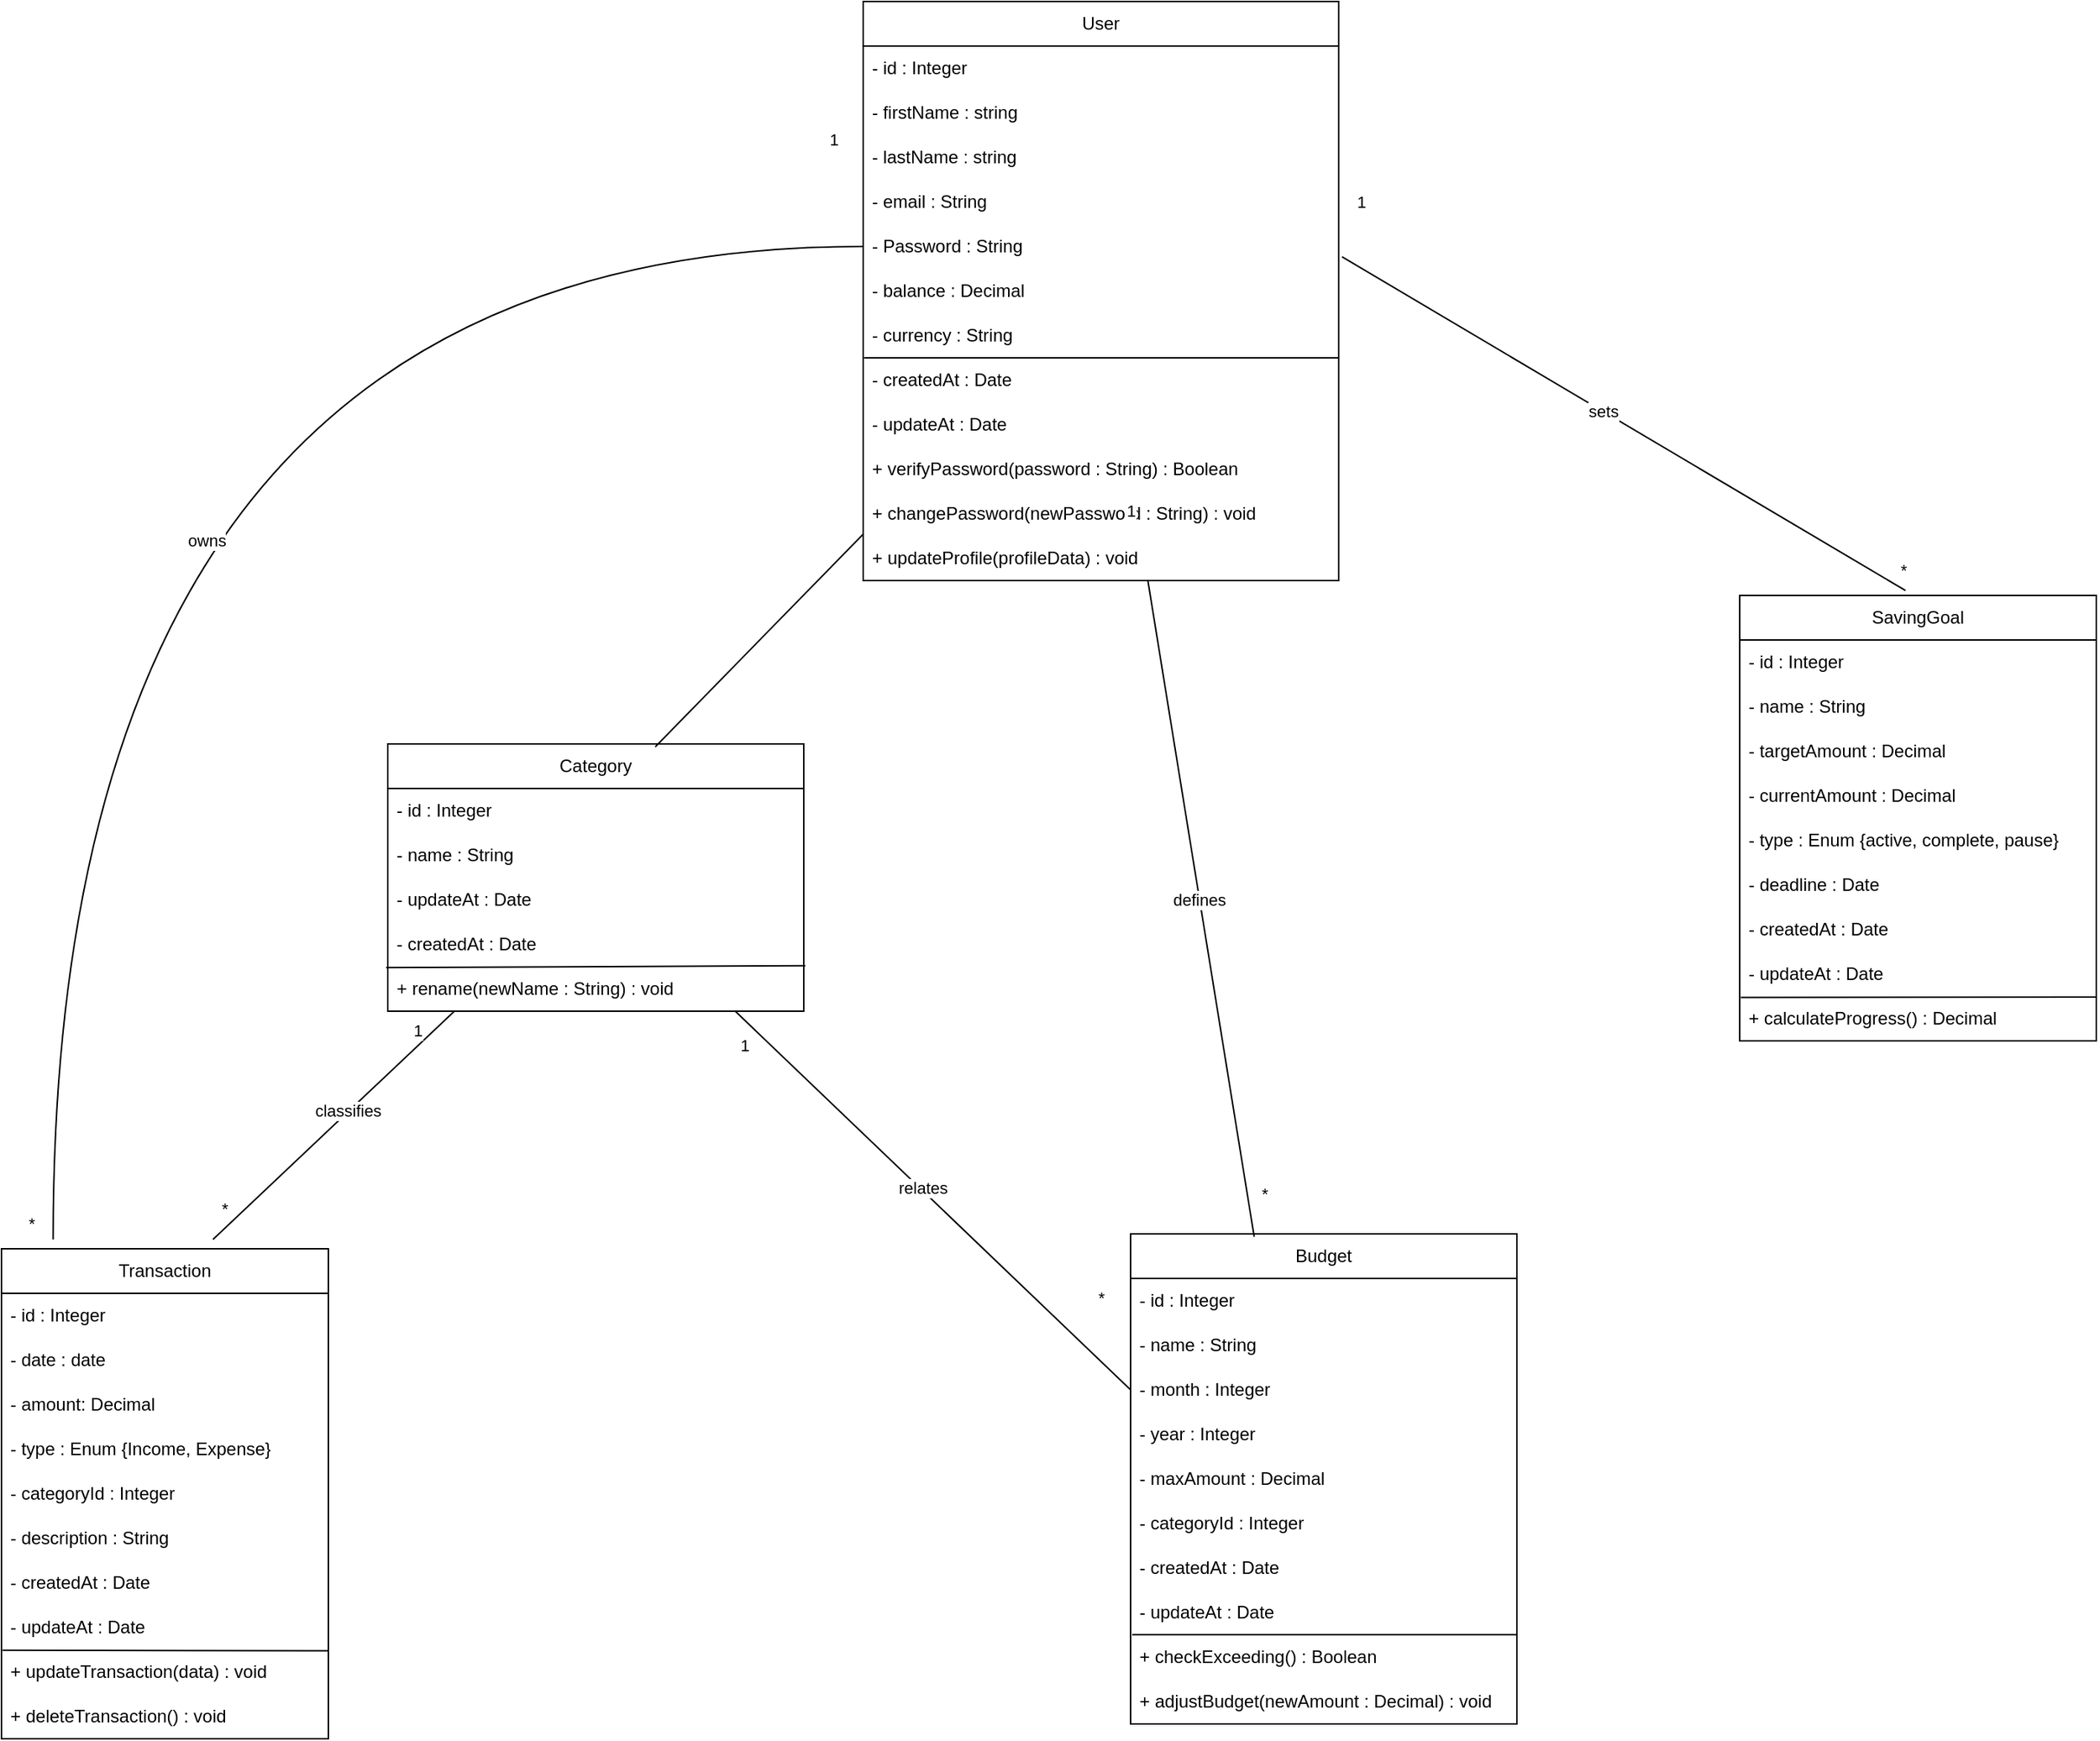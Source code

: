 <mxfile>
    <diagram id="MS8va_gqm-Svg0ohwXbm" name="Page-1">
        <mxGraphModel dx="755" dy="411" grid="1" gridSize="10" guides="1" tooltips="1" connect="1" arrows="1" fold="1" page="1" pageScale="1" pageWidth="850" pageHeight="1400" math="0" shadow="0">
            <root>
                <mxCell id="0"/>
                <mxCell id="1" parent="0"/>
                <mxCell id="2" value="User" style="swimlane;fontStyle=0;childLayout=stackLayout;horizontal=1;startSize=30;horizontalStack=0;resizeParent=1;resizeParentMax=0;resizeLast=0;collapsible=1;marginBottom=0;whiteSpace=wrap;html=1;" parent="1" vertex="1">
                    <mxGeometry x="690" y="150" width="320.09" height="390" as="geometry"/>
                </mxCell>
                <mxCell id="3" value="- id : Integer" style="text;strokeColor=none;fillColor=none;align=left;verticalAlign=middle;spacingLeft=4;spacingRight=4;overflow=hidden;points=[[0,0.5],[1,0.5]];portConstraint=eastwest;rotatable=0;whiteSpace=wrap;html=1;" parent="2" vertex="1">
                    <mxGeometry y="30" width="320.09" height="30" as="geometry"/>
                </mxCell>
                <mxCell id="107" value="- firstName : string" style="text;strokeColor=none;fillColor=none;align=left;verticalAlign=middle;spacingLeft=4;spacingRight=4;overflow=hidden;points=[[0,0.5],[1,0.5]];portConstraint=eastwest;rotatable=0;whiteSpace=wrap;html=1;" parent="2" vertex="1">
                    <mxGeometry y="60" width="320.09" height="30" as="geometry"/>
                </mxCell>
                <mxCell id="108" value="- lastName : string" style="text;strokeColor=none;fillColor=none;align=left;verticalAlign=middle;spacingLeft=4;spacingRight=4;overflow=hidden;points=[[0,0.5],[1,0.5]];portConstraint=eastwest;rotatable=0;whiteSpace=wrap;html=1;" parent="2" vertex="1">
                    <mxGeometry y="90" width="320.09" height="30" as="geometry"/>
                </mxCell>
                <mxCell id="4" value="- email : String" style="text;strokeColor=none;fillColor=none;align=left;verticalAlign=middle;spacingLeft=4;spacingRight=4;overflow=hidden;points=[[0,0.5],[1,0.5]];portConstraint=eastwest;rotatable=0;whiteSpace=wrap;html=1;" parent="2" vertex="1">
                    <mxGeometry y="120" width="320.09" height="30" as="geometry"/>
                </mxCell>
                <mxCell id="5" value="- Password : String" style="text;strokeColor=none;fillColor=none;align=left;verticalAlign=middle;spacingLeft=4;spacingRight=4;overflow=hidden;points=[[0,0.5],[1,0.5]];portConstraint=eastwest;rotatable=0;whiteSpace=wrap;html=1;" parent="2" vertex="1">
                    <mxGeometry y="150" width="320.09" height="30" as="geometry"/>
                </mxCell>
                <mxCell id="7" value="- balance : Decimal" style="text;strokeColor=none;fillColor=none;align=left;verticalAlign=middle;spacingLeft=4;spacingRight=4;overflow=hidden;points=[[0,0.5],[1,0.5]];portConstraint=eastwest;rotatable=0;whiteSpace=wrap;html=1;" parent="2" vertex="1">
                    <mxGeometry y="180" width="320.09" height="30" as="geometry"/>
                </mxCell>
                <mxCell id="8" value="- currency : String" style="text;strokeColor=none;fillColor=none;align=left;verticalAlign=middle;spacingLeft=4;spacingRight=4;overflow=hidden;points=[[0,0.5],[1,0.5]];portConstraint=eastwest;rotatable=0;whiteSpace=wrap;html=1;" parent="2" vertex="1">
                    <mxGeometry y="210" width="320.09" height="30" as="geometry"/>
                </mxCell>
                <mxCell id="58" value="- createdAt : Date" style="text;strokeColor=none;fillColor=none;align=left;verticalAlign=middle;spacingLeft=4;spacingRight=4;overflow=hidden;points=[[0,0.5],[1,0.5]];portConstraint=eastwest;rotatable=0;whiteSpace=wrap;html=1;" parent="2" vertex="1">
                    <mxGeometry y="240" width="320.09" height="30" as="geometry"/>
                </mxCell>
                <mxCell id="59" value="- updateAt : Date" style="text;strokeColor=none;fillColor=none;align=left;verticalAlign=middle;spacingLeft=4;spacingRight=4;overflow=hidden;points=[[0,0.5],[1,0.5]];portConstraint=eastwest;rotatable=0;whiteSpace=wrap;html=1;" parent="2" vertex="1">
                    <mxGeometry y="270" width="320.09" height="30" as="geometry"/>
                </mxCell>
                <mxCell id="64" value="" style="endArrow=none;html=1;entryX=0.002;entryY=0.247;entryDx=0;entryDy=0;entryPerimeter=0;exitX=1;exitY=0.247;exitDx=0;exitDy=0;exitPerimeter=0;" parent="2" edge="1">
                    <mxGeometry width="50" height="50" relative="1" as="geometry">
                        <mxPoint x="320.09" y="240.0" as="sourcePoint"/>
                        <mxPoint x="0.64" y="240.0" as="targetPoint"/>
                    </mxGeometry>
                </mxCell>
                <mxCell id="60" value="+ verifyPassword(password : String) : Boolean" style="text;strokeColor=none;fillColor=none;align=left;verticalAlign=middle;spacingLeft=4;spacingRight=4;overflow=hidden;points=[[0,0.5],[1,0.5]];portConstraint=eastwest;rotatable=0;whiteSpace=wrap;html=1;" parent="2" vertex="1">
                    <mxGeometry y="300" width="320.09" height="30" as="geometry"/>
                </mxCell>
                <mxCell id="61" value="+ changePassword(newPassword : String) : void" style="text;strokeColor=none;fillColor=none;align=left;verticalAlign=middle;spacingLeft=4;spacingRight=4;overflow=hidden;points=[[0,0.5],[1,0.5]];portConstraint=eastwest;rotatable=0;whiteSpace=wrap;html=1;" parent="2" vertex="1">
                    <mxGeometry y="330" width="320.09" height="30" as="geometry"/>
                </mxCell>
                <mxCell id="65" value="+ updateProfile(profileData) : void" style="text;strokeColor=none;fillColor=none;align=left;verticalAlign=middle;spacingLeft=4;spacingRight=4;overflow=hidden;points=[[0,0.5],[1,0.5]];portConstraint=eastwest;rotatable=0;whiteSpace=wrap;html=1;" parent="2" vertex="1">
                    <mxGeometry y="360" width="320.09" height="30" as="geometry"/>
                </mxCell>
                <mxCell id="9" value="Category" style="swimlane;fontStyle=0;childLayout=stackLayout;horizontal=1;startSize=30;horizontalStack=0;resizeParent=1;resizeParentMax=0;resizeLast=0;collapsible=1;marginBottom=0;whiteSpace=wrap;html=1;" parent="1" vertex="1">
                    <mxGeometry x="370" y="650" width="280" height="180" as="geometry"/>
                </mxCell>
                <mxCell id="10" value="- id : Integer" style="text;strokeColor=none;fillColor=none;align=left;verticalAlign=middle;spacingLeft=4;spacingRight=4;overflow=hidden;points=[[0,0.5],[1,0.5]];portConstraint=eastwest;rotatable=0;whiteSpace=wrap;html=1;" parent="9" vertex="1">
                    <mxGeometry y="30" width="280" height="30" as="geometry"/>
                </mxCell>
                <mxCell id="109" value="- name : String" style="text;strokeColor=none;fillColor=none;align=left;verticalAlign=middle;spacingLeft=4;spacingRight=4;overflow=hidden;points=[[0,0.5],[1,0.5]];portConstraint=eastwest;rotatable=0;whiteSpace=wrap;html=1;" vertex="1" parent="9">
                    <mxGeometry y="60" width="280" height="30" as="geometry"/>
                </mxCell>
                <mxCell id="68" value="- updateAt : Date" style="text;strokeColor=none;fillColor=none;align=left;verticalAlign=middle;spacingLeft=4;spacingRight=4;overflow=hidden;points=[[0,0.5],[1,0.5]];portConstraint=eastwest;rotatable=0;whiteSpace=wrap;html=1;" parent="9" vertex="1">
                    <mxGeometry y="90" width="280" height="30" as="geometry"/>
                </mxCell>
                <mxCell id="67" value="- createdAt : Date" style="text;strokeColor=none;fillColor=none;align=left;verticalAlign=middle;spacingLeft=4;spacingRight=4;overflow=hidden;points=[[0,0.5],[1,0.5]];portConstraint=eastwest;rotatable=0;whiteSpace=wrap;html=1;" parent="9" vertex="1">
                    <mxGeometry y="120" width="280" height="30" as="geometry"/>
                </mxCell>
                <mxCell id="73" value="+ rename(newName : String) : void" style="text;strokeColor=none;fillColor=none;align=left;verticalAlign=middle;spacingLeft=4;spacingRight=4;overflow=hidden;points=[[0,0.5],[1,0.5]];portConstraint=eastwest;rotatable=0;whiteSpace=wrap;html=1;" parent="9" vertex="1">
                    <mxGeometry y="150" width="280" height="30" as="geometry"/>
                </mxCell>
                <mxCell id="74" value="" style="endArrow=none;html=1;entryX=-0.004;entryY=0.021;entryDx=0;entryDy=0;entryPerimeter=0;exitX=1.004;exitY=-0.022;exitDx=0;exitDy=0;exitPerimeter=0;" parent="9" source="73" target="73" edge="1">
                    <mxGeometry width="50" height="50" relative="1" as="geometry">
                        <mxPoint x="60" y="200" as="sourcePoint"/>
                        <mxPoint x="110" y="150" as="targetPoint"/>
                    </mxGeometry>
                </mxCell>
                <mxCell id="15" value="Transaction" style="swimlane;fontStyle=0;childLayout=stackLayout;horizontal=1;startSize=30;horizontalStack=0;resizeParent=1;resizeParentMax=0;resizeLast=0;collapsible=1;marginBottom=0;whiteSpace=wrap;html=1;" parent="1" vertex="1">
                    <mxGeometry x="110" y="990" width="220" height="330" as="geometry"/>
                </mxCell>
                <mxCell id="16" value="- id : Integer" style="text;strokeColor=none;fillColor=none;align=left;verticalAlign=middle;spacingLeft=4;spacingRight=4;overflow=hidden;points=[[0,0.5],[1,0.5]];portConstraint=eastwest;rotatable=0;whiteSpace=wrap;html=1;" parent="15" vertex="1">
                    <mxGeometry y="30" width="220" height="30" as="geometry"/>
                </mxCell>
                <mxCell id="17" value="- date : date" style="text;strokeColor=none;fillColor=none;align=left;verticalAlign=middle;spacingLeft=4;spacingRight=4;overflow=hidden;points=[[0,0.5],[1,0.5]];portConstraint=eastwest;rotatable=0;whiteSpace=wrap;html=1;" parent="15" vertex="1">
                    <mxGeometry y="60" width="220" height="30" as="geometry"/>
                </mxCell>
                <mxCell id="18" value="- amount: Decimal" style="text;strokeColor=none;fillColor=none;align=left;verticalAlign=middle;spacingLeft=4;spacingRight=4;overflow=hidden;points=[[0,0.5],[1,0.5]];portConstraint=eastwest;rotatable=0;whiteSpace=wrap;html=1;" parent="15" vertex="1">
                    <mxGeometry y="90" width="220" height="30" as="geometry"/>
                </mxCell>
                <mxCell id="19" value="- type : Enum {Income, Expense}" style="text;strokeColor=none;fillColor=none;align=left;verticalAlign=middle;spacingLeft=4;spacingRight=4;overflow=hidden;points=[[0,0.5],[1,0.5]];portConstraint=eastwest;rotatable=0;whiteSpace=wrap;html=1;" parent="15" vertex="1">
                    <mxGeometry y="120" width="220" height="30" as="geometry"/>
                </mxCell>
                <mxCell id="20" value="- categoryId : Integer" style="text;strokeColor=none;fillColor=none;align=left;verticalAlign=middle;spacingLeft=4;spacingRight=4;overflow=hidden;points=[[0,0.5],[1,0.5]];portConstraint=eastwest;rotatable=0;whiteSpace=wrap;html=1;" parent="15" vertex="1">
                    <mxGeometry y="150" width="220" height="30" as="geometry"/>
                </mxCell>
                <mxCell id="21" value="- description : String" style="text;strokeColor=none;fillColor=none;align=left;verticalAlign=middle;spacingLeft=4;spacingRight=4;overflow=hidden;points=[[0,0.5],[1,0.5]];portConstraint=eastwest;rotatable=0;whiteSpace=wrap;html=1;" parent="15" vertex="1">
                    <mxGeometry y="180" width="220" height="30" as="geometry"/>
                </mxCell>
                <mxCell id="75" value="- createdAt : Date" style="text;strokeColor=none;fillColor=none;align=left;verticalAlign=middle;spacingLeft=4;spacingRight=4;overflow=hidden;points=[[0,0.5],[1,0.5]];portConstraint=eastwest;rotatable=0;whiteSpace=wrap;html=1;" parent="15" vertex="1">
                    <mxGeometry y="210" width="220" height="30" as="geometry"/>
                </mxCell>
                <mxCell id="76" value="- updateAt : Date" style="text;strokeColor=none;fillColor=none;align=left;verticalAlign=middle;spacingLeft=4;spacingRight=4;overflow=hidden;points=[[0,0.5],[1,0.5]];portConstraint=eastwest;rotatable=0;whiteSpace=wrap;html=1;" parent="15" vertex="1">
                    <mxGeometry y="240" width="220" height="30" as="geometry"/>
                </mxCell>
                <mxCell id="77" value="+ updateTransaction(data) : void" style="text;strokeColor=none;fillColor=none;align=left;verticalAlign=middle;spacingLeft=4;spacingRight=4;overflow=hidden;points=[[0,0.5],[1,0.5]];portConstraint=eastwest;rotatable=0;whiteSpace=wrap;html=1;" parent="15" vertex="1">
                    <mxGeometry y="270" width="220" height="30" as="geometry"/>
                </mxCell>
                <mxCell id="78" value="+ deleteTransaction() : void" style="text;strokeColor=none;fillColor=none;align=left;verticalAlign=middle;spacingLeft=4;spacingRight=4;overflow=hidden;points=[[0,0.5],[1,0.5]];portConstraint=eastwest;rotatable=0;whiteSpace=wrap;html=1;" parent="15" vertex="1">
                    <mxGeometry y="300" width="220" height="30" as="geometry"/>
                </mxCell>
                <mxCell id="79" value="" style="endArrow=none;html=1;exitX=0.003;exitY=1.012;exitDx=0;exitDy=0;exitPerimeter=0;entryX=0.999;entryY=1.027;entryDx=0;entryDy=0;entryPerimeter=0;" parent="15" source="76" target="76" edge="1">
                    <mxGeometry width="50" height="50" relative="1" as="geometry">
                        <mxPoint x="200" y="210" as="sourcePoint"/>
                        <mxPoint x="250" y="160" as="targetPoint"/>
                    </mxGeometry>
                </mxCell>
                <mxCell id="22" value="Budget" style="swimlane;fontStyle=0;childLayout=stackLayout;horizontal=1;startSize=30;horizontalStack=0;resizeParent=1;resizeParentMax=0;resizeLast=0;collapsible=1;marginBottom=0;whiteSpace=wrap;html=1;" parent="1" vertex="1">
                    <mxGeometry x="870" y="980" width="260" height="330" as="geometry"/>
                </mxCell>
                <mxCell id="23" value="- id : Integer" style="text;strokeColor=none;fillColor=none;align=left;verticalAlign=middle;spacingLeft=4;spacingRight=4;overflow=hidden;points=[[0,0.5],[1,0.5]];portConstraint=eastwest;rotatable=0;whiteSpace=wrap;html=1;" parent="22" vertex="1">
                    <mxGeometry y="30" width="260" height="30" as="geometry"/>
                </mxCell>
                <mxCell id="11" value="- name : String" style="text;strokeColor=none;fillColor=none;align=left;verticalAlign=middle;spacingLeft=4;spacingRight=4;overflow=hidden;points=[[0,0.5],[1,0.5]];portConstraint=eastwest;rotatable=0;whiteSpace=wrap;html=1;" parent="22" vertex="1">
                    <mxGeometry y="60" width="260" height="30" as="geometry"/>
                </mxCell>
                <mxCell id="24" value="- month : Integer" style="text;strokeColor=none;fillColor=none;align=left;verticalAlign=middle;spacingLeft=4;spacingRight=4;overflow=hidden;points=[[0,0.5],[1,0.5]];portConstraint=eastwest;rotatable=0;whiteSpace=wrap;html=1;" parent="22" vertex="1">
                    <mxGeometry y="90" width="260" height="30" as="geometry"/>
                </mxCell>
                <mxCell id="25" value="- year : Integer" style="text;strokeColor=none;fillColor=none;align=left;verticalAlign=middle;spacingLeft=4;spacingRight=4;overflow=hidden;points=[[0,0.5],[1,0.5]];portConstraint=eastwest;rotatable=0;whiteSpace=wrap;html=1;" parent="22" vertex="1">
                    <mxGeometry y="120" width="260" height="30" as="geometry"/>
                </mxCell>
                <mxCell id="26" value="- maxAmount : Decimal" style="text;strokeColor=none;fillColor=none;align=left;verticalAlign=middle;spacingLeft=4;spacingRight=4;overflow=hidden;points=[[0,0.5],[1,0.5]];portConstraint=eastwest;rotatable=0;whiteSpace=wrap;html=1;" parent="22" vertex="1">
                    <mxGeometry y="150" width="260" height="30" as="geometry"/>
                </mxCell>
                <mxCell id="38" value="- categoryId : Integer" style="text;strokeColor=none;fillColor=none;align=left;verticalAlign=middle;spacingLeft=4;spacingRight=4;overflow=hidden;points=[[0,0.5],[1,0.5]];portConstraint=eastwest;rotatable=0;whiteSpace=wrap;html=1;" parent="22" vertex="1">
                    <mxGeometry y="180" width="260" height="30" as="geometry"/>
                </mxCell>
                <mxCell id="80" value="- createdAt : Date" style="text;strokeColor=none;fillColor=none;align=left;verticalAlign=middle;spacingLeft=4;spacingRight=4;overflow=hidden;points=[[0,0.5],[1,0.5]];portConstraint=eastwest;rotatable=0;whiteSpace=wrap;html=1;" parent="22" vertex="1">
                    <mxGeometry y="210" width="260" height="30" as="geometry"/>
                </mxCell>
                <mxCell id="81" value="- updateAt : Date" style="text;strokeColor=none;fillColor=none;align=left;verticalAlign=middle;spacingLeft=4;spacingRight=4;overflow=hidden;points=[[0,0.5],[1,0.5]];portConstraint=eastwest;rotatable=0;whiteSpace=wrap;html=1;" parent="22" vertex="1">
                    <mxGeometry y="240" width="260" height="30" as="geometry"/>
                </mxCell>
                <mxCell id="82" value="+ checkExceeding() : Boolean" style="text;strokeColor=none;fillColor=none;align=left;verticalAlign=middle;spacingLeft=4;spacingRight=4;overflow=hidden;points=[[0,0.5],[1,0.5]];portConstraint=eastwest;rotatable=0;whiteSpace=wrap;html=1;" parent="22" vertex="1">
                    <mxGeometry y="270" width="260" height="30" as="geometry"/>
                </mxCell>
                <mxCell id="83" value="+ adjustBudget(newAmount : Decimal) : void" style="text;strokeColor=none;fillColor=none;align=left;verticalAlign=middle;spacingLeft=4;spacingRight=4;overflow=hidden;points=[[0,0.5],[1,0.5]];portConstraint=eastwest;rotatable=0;whiteSpace=wrap;html=1;" parent="22" vertex="1">
                    <mxGeometry y="300" width="260" height="30" as="geometry"/>
                </mxCell>
                <mxCell id="84" value="" style="endArrow=none;html=1;exitX=0.004;exitY=-0.006;exitDx=0;exitDy=0;exitPerimeter=0;entryX=1;entryY=-0.006;entryDx=0;entryDy=0;entryPerimeter=0;" parent="22" source="82" target="82" edge="1">
                    <mxGeometry width="50" height="50" relative="1" as="geometry">
                        <mxPoint x="30" y="250" as="sourcePoint"/>
                        <mxPoint x="80" y="200" as="targetPoint"/>
                    </mxGeometry>
                </mxCell>
                <mxCell id="28" value="SavingGoal" style="swimlane;fontStyle=0;childLayout=stackLayout;horizontal=1;startSize=30;horizontalStack=0;resizeParent=1;resizeParentMax=0;resizeLast=0;collapsible=1;marginBottom=0;whiteSpace=wrap;html=1;" parent="1" vertex="1">
                    <mxGeometry x="1280" y="550" width="240" height="300" as="geometry"/>
                </mxCell>
                <mxCell id="29" value="- id : Integer" style="text;strokeColor=none;fillColor=none;align=left;verticalAlign=middle;spacingLeft=4;spacingRight=4;overflow=hidden;points=[[0,0.5],[1,0.5]];portConstraint=eastwest;rotatable=0;whiteSpace=wrap;html=1;" parent="28" vertex="1">
                    <mxGeometry y="30" width="240" height="30" as="geometry"/>
                </mxCell>
                <mxCell id="30" value="- name : String" style="text;strokeColor=none;fillColor=none;align=left;verticalAlign=middle;spacingLeft=4;spacingRight=4;overflow=hidden;points=[[0,0.5],[1,0.5]];portConstraint=eastwest;rotatable=0;whiteSpace=wrap;html=1;" parent="28" vertex="1">
                    <mxGeometry y="60" width="240" height="30" as="geometry"/>
                </mxCell>
                <mxCell id="31" value="- targetAmount : Decimal" style="text;strokeColor=none;fillColor=none;align=left;verticalAlign=middle;spacingLeft=4;spacingRight=4;overflow=hidden;points=[[0,0.5],[1,0.5]];portConstraint=eastwest;rotatable=0;whiteSpace=wrap;html=1;" parent="28" vertex="1">
                    <mxGeometry y="90" width="240" height="30" as="geometry"/>
                </mxCell>
                <mxCell id="32" value="- currentAmount : Decimal" style="text;strokeColor=none;fillColor=none;align=left;verticalAlign=middle;spacingLeft=4;spacingRight=4;overflow=hidden;points=[[0,0.5],[1,0.5]];portConstraint=eastwest;rotatable=0;whiteSpace=wrap;html=1;" parent="28" vertex="1">
                    <mxGeometry y="120" width="240" height="30" as="geometry"/>
                </mxCell>
                <mxCell id="110" value="- type : Enum {active, complete, pause}" style="text;strokeColor=none;fillColor=none;align=left;verticalAlign=middle;spacingLeft=4;spacingRight=4;overflow=hidden;points=[[0,0.5],[1,0.5]];portConstraint=eastwest;rotatable=0;whiteSpace=wrap;html=1;" vertex="1" parent="28">
                    <mxGeometry y="150" width="240" height="30" as="geometry"/>
                </mxCell>
                <mxCell id="33" value="- deadline : Date" style="text;strokeColor=none;fillColor=none;align=left;verticalAlign=middle;spacingLeft=4;spacingRight=4;overflow=hidden;points=[[0,0.5],[1,0.5]];portConstraint=eastwest;rotatable=0;whiteSpace=wrap;html=1;" parent="28" vertex="1">
                    <mxGeometry y="180" width="240" height="30" as="geometry"/>
                </mxCell>
                <mxCell id="85" value="- createdAt : Date" style="text;strokeColor=none;fillColor=none;align=left;verticalAlign=middle;spacingLeft=4;spacingRight=4;overflow=hidden;points=[[0,0.5],[1,0.5]];portConstraint=eastwest;rotatable=0;whiteSpace=wrap;html=1;" parent="28" vertex="1">
                    <mxGeometry y="210" width="240" height="30" as="geometry"/>
                </mxCell>
                <mxCell id="86" value="- updateAt : Date" style="text;strokeColor=none;fillColor=none;align=left;verticalAlign=middle;spacingLeft=4;spacingRight=4;overflow=hidden;points=[[0,0.5],[1,0.5]];portConstraint=eastwest;rotatable=0;whiteSpace=wrap;html=1;" parent="28" vertex="1">
                    <mxGeometry y="240" width="240" height="30" as="geometry"/>
                </mxCell>
                <mxCell id="87" value="+ calculateProgress() : Decimal" style="text;strokeColor=none;fillColor=none;align=left;verticalAlign=middle;spacingLeft=4;spacingRight=4;overflow=hidden;points=[[0,0.5],[1,0.5]];portConstraint=eastwest;rotatable=0;whiteSpace=wrap;html=1;" parent="28" vertex="1">
                    <mxGeometry y="270" width="240" height="30" as="geometry"/>
                </mxCell>
                <mxCell id="88" value="" style="endArrow=none;html=1;exitX=0.003;exitY=1.025;exitDx=0;exitDy=0;exitPerimeter=0;entryX=0.998;entryY=1.016;entryDx=0;entryDy=0;entryPerimeter=0;" parent="28" source="86" target="86" edge="1">
                    <mxGeometry width="50" height="50" relative="1" as="geometry">
                        <mxPoint x="30" y="290" as="sourcePoint"/>
                        <mxPoint x="80" y="240" as="targetPoint"/>
                    </mxGeometry>
                </mxCell>
                <mxCell id="35" value="" style="endArrow=none;html=1;entryX=0;entryY=0.5;entryDx=0;entryDy=0;exitX=0.158;exitY=-0.019;exitDx=0;exitDy=0;edgeStyle=orthogonalEdgeStyle;curved=1;exitPerimeter=0;" parent="1" source="15" target="5" edge="1">
                    <mxGeometry width="50" height="50" relative="1" as="geometry">
                        <mxPoint x="484.91" y="700" as="sourcePoint"/>
                        <mxPoint x="534.91" y="650" as="targetPoint"/>
                    </mxGeometry>
                </mxCell>
                <mxCell id="106" value="owns" style="edgeLabel;html=1;align=center;verticalAlign=middle;resizable=0;points=[];fontFamily=Helvetica;fontSize=11;fontColor=default;labelBackgroundColor=default;" parent="35" vertex="1" connectable="0">
                    <mxGeometry x="-0.224" y="-103" relative="1" as="geometry">
                        <mxPoint as="offset"/>
                    </mxGeometry>
                </mxCell>
                <mxCell id="39" value="" style="endArrow=none;html=1;exitX=0.643;exitY=0.011;exitDx=0;exitDy=0;exitPerimeter=0;" parent="1" source="9" target="2" edge="1">
                    <mxGeometry width="50" height="50" relative="1" as="geometry">
                        <mxPoint x="404.91" y="590" as="sourcePoint"/>
                        <mxPoint x="454.91" y="540" as="targetPoint"/>
                    </mxGeometry>
                </mxCell>
                <mxCell id="40" value="" style="endArrow=none;html=1;exitX=0.647;exitY=-0.019;exitDx=0;exitDy=0;exitPerimeter=0;" parent="1" source="15" target="9" edge="1">
                    <mxGeometry width="50" height="50" relative="1" as="geometry">
                        <mxPoint x="309.91" y="780" as="sourcePoint"/>
                        <mxPoint x="359.91" y="730" as="targetPoint"/>
                    </mxGeometry>
                </mxCell>
                <mxCell id="103" value="classifies" style="edgeLabel;html=1;align=center;verticalAlign=middle;resizable=0;points=[];fontFamily=Helvetica;fontSize=11;fontColor=default;labelBackgroundColor=default;" parent="40" vertex="1" connectable="0">
                    <mxGeometry x="0.125" y="1" relative="1" as="geometry">
                        <mxPoint as="offset"/>
                    </mxGeometry>
                </mxCell>
                <mxCell id="41" value="" style="endArrow=none;html=1;exitX=0;exitY=0.5;exitDx=0;exitDy=0;" parent="1" source="24" target="9" edge="1">
                    <mxGeometry width="50" height="50" relative="1" as="geometry">
                        <mxPoint x="404.91" y="850" as="sourcePoint"/>
                        <mxPoint x="454.91" y="800" as="targetPoint"/>
                    </mxGeometry>
                </mxCell>
                <mxCell id="100" value="relates" style="edgeLabel;html=1;align=center;verticalAlign=middle;resizable=0;points=[];fontFamily=Helvetica;fontSize=11;fontColor=default;labelBackgroundColor=default;" parent="41" vertex="1" connectable="0">
                    <mxGeometry x="0.06" y="-1" relative="1" as="geometry">
                        <mxPoint as="offset"/>
                    </mxGeometry>
                </mxCell>
                <mxCell id="42" value="" style="endArrow=none;html=1;exitX=0.32;exitY=0.006;exitDx=0;exitDy=0;exitPerimeter=0;" parent="1" source="22" target="2" edge="1">
                    <mxGeometry width="50" height="50" relative="1" as="geometry">
                        <mxPoint x="474.91" y="720" as="sourcePoint"/>
                        <mxPoint x="524.91" y="670" as="targetPoint"/>
                    </mxGeometry>
                </mxCell>
                <mxCell id="97" value="defines" style="edgeLabel;html=1;align=center;verticalAlign=middle;resizable=0;points=[];fontFamily=Helvetica;fontSize=11;fontColor=default;labelBackgroundColor=default;" parent="42" vertex="1" connectable="0">
                    <mxGeometry x="0.029" y="1" relative="1" as="geometry">
                        <mxPoint as="offset"/>
                    </mxGeometry>
                </mxCell>
                <mxCell id="43" value="" style="endArrow=none;html=1;exitX=1.007;exitY=0.733;exitDx=0;exitDy=0;exitPerimeter=0;entryX=0.465;entryY=-0.011;entryDx=0;entryDy=0;entryPerimeter=0;" parent="1" source="5" target="28" edge="1">
                    <mxGeometry width="50" height="50" relative="1" as="geometry">
                        <mxPoint x="594.91" y="485" as="sourcePoint"/>
                        <mxPoint x="644.91" y="435" as="targetPoint"/>
                    </mxGeometry>
                </mxCell>
                <mxCell id="94" value="sets" style="edgeLabel;html=1;align=center;verticalAlign=middle;resizable=0;points=[];fontFamily=Helvetica;fontSize=11;fontColor=default;labelBackgroundColor=default;" parent="43" vertex="1" connectable="0">
                    <mxGeometry x="-0.077" relative="1" as="geometry">
                        <mxPoint as="offset"/>
                    </mxGeometry>
                </mxCell>
                <mxCell id="92" value="1" style="text;html=1;align=center;verticalAlign=middle;resizable=0;points=[];autosize=1;strokeColor=none;fillColor=none;fontFamily=Helvetica;fontSize=11;fontColor=default;labelBackgroundColor=default;" parent="1" vertex="1">
                    <mxGeometry x="1010.09" y="270" width="30" height="30" as="geometry"/>
                </mxCell>
                <mxCell id="93" value="*" style="text;html=1;align=center;verticalAlign=middle;resizable=0;points=[];autosize=1;strokeColor=none;fillColor=none;fontFamily=Helvetica;fontSize=11;fontColor=default;labelBackgroundColor=default;" parent="1" vertex="1">
                    <mxGeometry x="1375" y="518" width="30" height="30" as="geometry"/>
                </mxCell>
                <mxCell id="95" value="1" style="text;html=1;align=center;verticalAlign=middle;resizable=0;points=[];autosize=1;strokeColor=none;fillColor=none;fontFamily=Helvetica;fontSize=11;fontColor=default;labelBackgroundColor=default;" parent="1" vertex="1">
                    <mxGeometry x="855" y="478" width="30" height="30" as="geometry"/>
                </mxCell>
                <mxCell id="96" value="*" style="text;html=1;align=center;verticalAlign=middle;resizable=0;points=[];autosize=1;strokeColor=none;fillColor=none;fontFamily=Helvetica;fontSize=11;fontColor=default;labelBackgroundColor=default;" parent="1" vertex="1">
                    <mxGeometry x="945" y="938" width="30" height="30" as="geometry"/>
                </mxCell>
                <mxCell id="98" value="1" style="text;html=1;align=center;verticalAlign=middle;resizable=0;points=[];autosize=1;strokeColor=none;fillColor=none;fontFamily=Helvetica;fontSize=11;fontColor=default;labelBackgroundColor=default;" parent="1" vertex="1">
                    <mxGeometry x="595" y="838" width="30" height="30" as="geometry"/>
                </mxCell>
                <mxCell id="99" value="*" style="text;html=1;align=center;verticalAlign=middle;resizable=0;points=[];autosize=1;strokeColor=none;fillColor=none;fontFamily=Helvetica;fontSize=11;fontColor=default;labelBackgroundColor=default;" parent="1" vertex="1">
                    <mxGeometry x="835" y="1008" width="30" height="30" as="geometry"/>
                </mxCell>
                <mxCell id="101" value="1" style="text;html=1;align=center;verticalAlign=middle;resizable=0;points=[];autosize=1;strokeColor=none;fillColor=none;fontFamily=Helvetica;fontSize=11;fontColor=default;labelBackgroundColor=default;" parent="1" vertex="1">
                    <mxGeometry x="375" y="828" width="30" height="30" as="geometry"/>
                </mxCell>
                <mxCell id="102" value="*" style="text;html=1;align=center;verticalAlign=middle;resizable=0;points=[];autosize=1;strokeColor=none;fillColor=none;fontFamily=Helvetica;fontSize=11;fontColor=default;labelBackgroundColor=default;" parent="1" vertex="1">
                    <mxGeometry x="245" y="948" width="30" height="30" as="geometry"/>
                </mxCell>
                <mxCell id="104" value="1" style="text;html=1;align=center;verticalAlign=middle;resizable=0;points=[];autosize=1;strokeColor=none;fillColor=none;fontFamily=Helvetica;fontSize=11;fontColor=default;labelBackgroundColor=default;" parent="1" vertex="1">
                    <mxGeometry x="655" y="228" width="30" height="30" as="geometry"/>
                </mxCell>
                <mxCell id="105" value="*" style="text;html=1;align=center;verticalAlign=middle;resizable=0;points=[];autosize=1;strokeColor=none;fillColor=none;fontFamily=Helvetica;fontSize=11;fontColor=default;labelBackgroundColor=default;" parent="1" vertex="1">
                    <mxGeometry x="115" y="958" width="30" height="30" as="geometry"/>
                </mxCell>
            </root>
        </mxGraphModel>
    </diagram>
</mxfile>